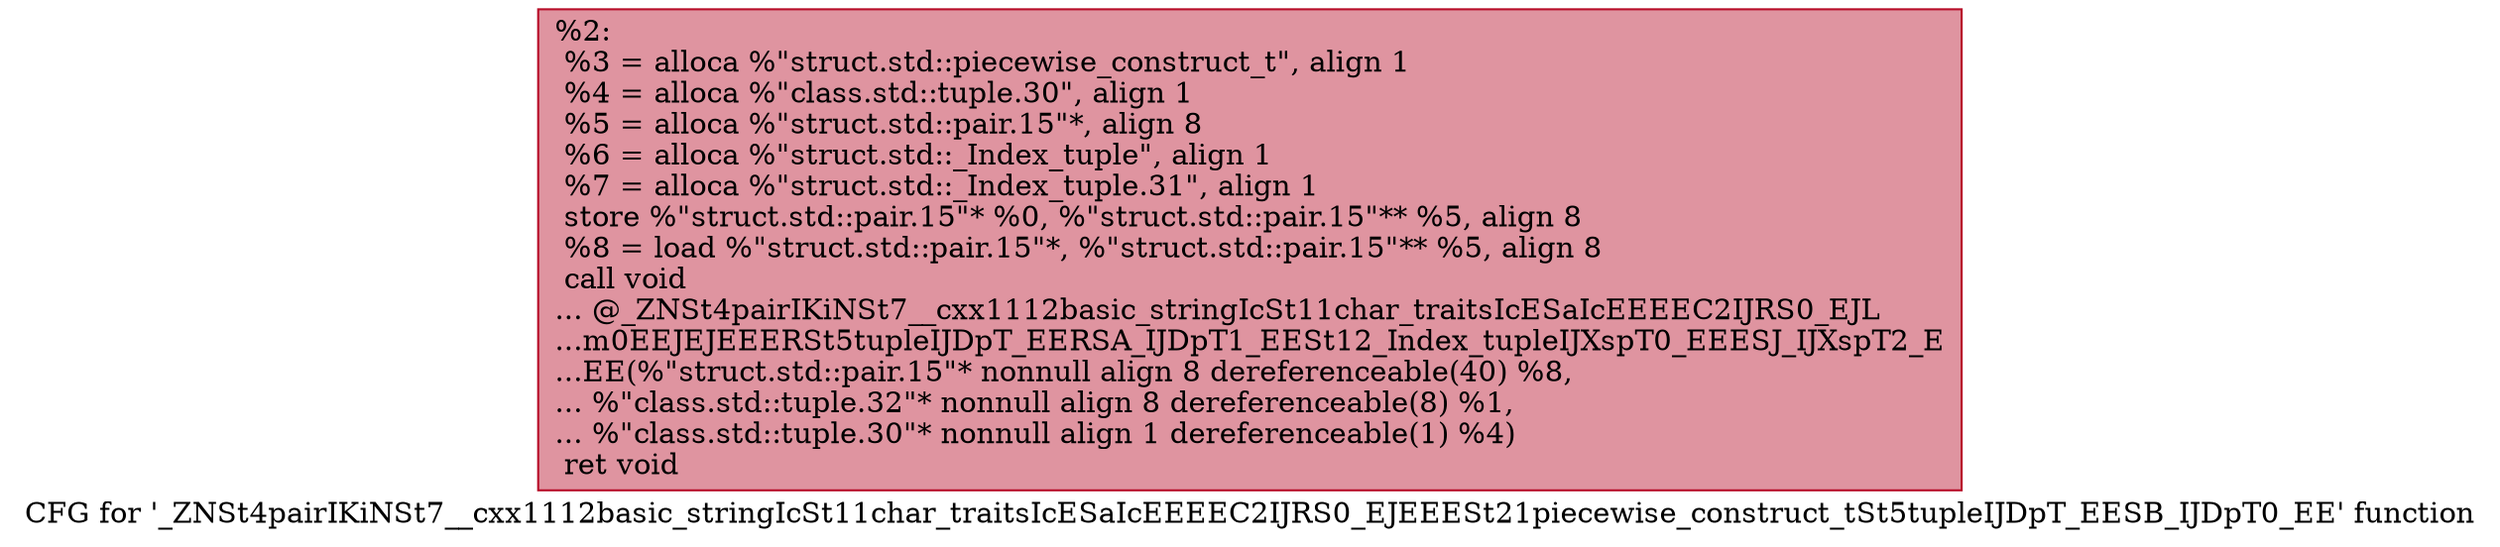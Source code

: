 digraph "CFG for '_ZNSt4pairIKiNSt7__cxx1112basic_stringIcSt11char_traitsIcESaIcEEEEC2IJRS0_EJEEESt21piecewise_construct_tSt5tupleIJDpT_EESB_IJDpT0_EE' function" {
	label="CFG for '_ZNSt4pairIKiNSt7__cxx1112basic_stringIcSt11char_traitsIcESaIcEEEEC2IJRS0_EJEEESt21piecewise_construct_tSt5tupleIJDpT_EESB_IJDpT0_EE' function";

	Node0x55a8468683f0 [shape=record,color="#b70d28ff", style=filled, fillcolor="#b70d2870",label="{%2:\l  %3 = alloca %\"struct.std::piecewise_construct_t\", align 1\l  %4 = alloca %\"class.std::tuple.30\", align 1\l  %5 = alloca %\"struct.std::pair.15\"*, align 8\l  %6 = alloca %\"struct.std::_Index_tuple\", align 1\l  %7 = alloca %\"struct.std::_Index_tuple.31\", align 1\l  store %\"struct.std::pair.15\"* %0, %\"struct.std::pair.15\"** %5, align 8\l  %8 = load %\"struct.std::pair.15\"*, %\"struct.std::pair.15\"** %5, align 8\l  call void\l... @_ZNSt4pairIKiNSt7__cxx1112basic_stringIcSt11char_traitsIcESaIcEEEEC2IJRS0_EJL\l...m0EEJEJEEERSt5tupleIJDpT_EERSA_IJDpT1_EESt12_Index_tupleIJXspT0_EEESJ_IJXspT2_E\l...EE(%\"struct.std::pair.15\"* nonnull align 8 dereferenceable(40) %8,\l... %\"class.std::tuple.32\"* nonnull align 8 dereferenceable(8) %1,\l... %\"class.std::tuple.30\"* nonnull align 1 dereferenceable(1) %4)\l  ret void\l}"];
}
